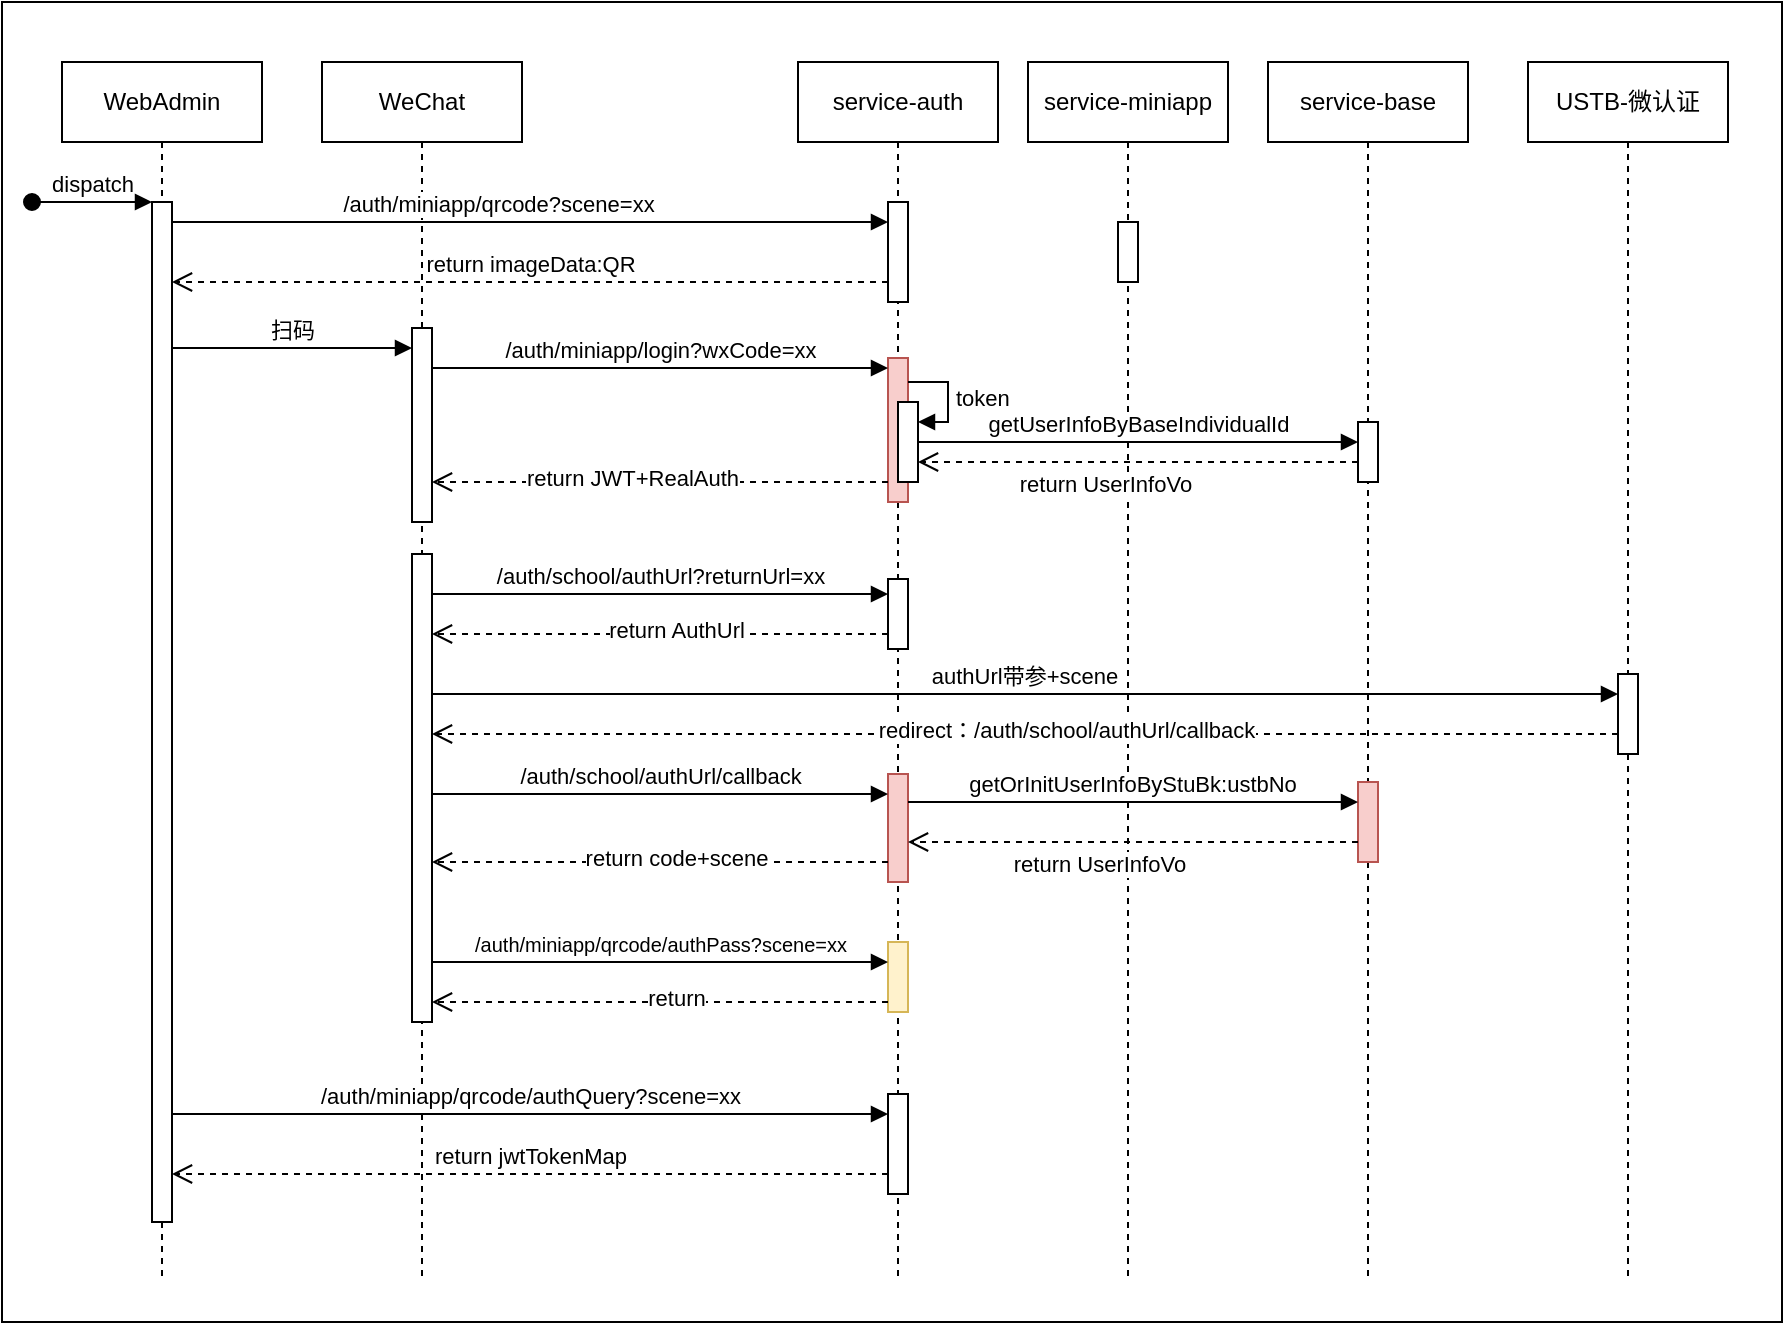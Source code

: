 <mxfile version="21.2.8" type="device">
  <diagram name="Page-1" id="2YBvvXClWsGukQMizWep">
    <mxGraphModel dx="1100" dy="990" grid="1" gridSize="10" guides="1" tooltips="1" connect="1" arrows="1" fold="1" page="1" pageScale="1" pageWidth="850" pageHeight="1100" math="0" shadow="0">
      <root>
        <mxCell id="0" />
        <mxCell id="1" parent="0" />
        <mxCell id="Ql0fOzxGf1UPQFuWu3O6-2" value="" style="rounded=0;whiteSpace=wrap;html=1;fillColor=none;" vertex="1" parent="1">
          <mxGeometry x="10" y="10" width="890" height="660" as="geometry" />
        </mxCell>
        <mxCell id="aM9ryv3xv72pqoxQDRHE-1" value="WebAdmin" style="shape=umlLifeline;perimeter=lifelinePerimeter;whiteSpace=wrap;html=1;container=0;dropTarget=0;collapsible=0;recursiveResize=0;outlineConnect=0;portConstraint=eastwest;newEdgeStyle={&quot;edgeStyle&quot;:&quot;elbowEdgeStyle&quot;,&quot;elbow&quot;:&quot;vertical&quot;,&quot;curved&quot;:0,&quot;rounded&quot;:0};" parent="1" vertex="1">
          <mxGeometry x="40" y="40" width="100" height="610" as="geometry" />
        </mxCell>
        <mxCell id="aM9ryv3xv72pqoxQDRHE-2" value="" style="html=1;points=[];perimeter=orthogonalPerimeter;outlineConnect=0;targetShapes=umlLifeline;portConstraint=eastwest;newEdgeStyle={&quot;edgeStyle&quot;:&quot;elbowEdgeStyle&quot;,&quot;elbow&quot;:&quot;vertical&quot;,&quot;curved&quot;:0,&quot;rounded&quot;:0};" parent="aM9ryv3xv72pqoxQDRHE-1" vertex="1">
          <mxGeometry x="45" y="70" width="10" height="510" as="geometry" />
        </mxCell>
        <mxCell id="aM9ryv3xv72pqoxQDRHE-3" value="dispatch" style="html=1;verticalAlign=bottom;startArrow=oval;endArrow=block;startSize=8;edgeStyle=elbowEdgeStyle;elbow=vertical;curved=0;rounded=0;" parent="aM9ryv3xv72pqoxQDRHE-1" target="aM9ryv3xv72pqoxQDRHE-2" edge="1">
          <mxGeometry relative="1" as="geometry">
            <mxPoint x="-15" y="70" as="sourcePoint" />
          </mxGeometry>
        </mxCell>
        <mxCell id="aM9ryv3xv72pqoxQDRHE-5" value="WeChat" style="shape=umlLifeline;perimeter=lifelinePerimeter;whiteSpace=wrap;html=1;container=0;dropTarget=0;collapsible=0;recursiveResize=0;outlineConnect=0;portConstraint=eastwest;newEdgeStyle={&quot;edgeStyle&quot;:&quot;elbowEdgeStyle&quot;,&quot;elbow&quot;:&quot;vertical&quot;,&quot;curved&quot;:0,&quot;rounded&quot;:0};" parent="1" vertex="1">
          <mxGeometry x="170" y="40" width="100" height="610" as="geometry" />
        </mxCell>
        <mxCell id="aM9ryv3xv72pqoxQDRHE-6" value="" style="html=1;points=[];perimeter=orthogonalPerimeter;outlineConnect=0;targetShapes=umlLifeline;portConstraint=eastwest;newEdgeStyle={&quot;edgeStyle&quot;:&quot;elbowEdgeStyle&quot;,&quot;elbow&quot;:&quot;vertical&quot;,&quot;curved&quot;:0,&quot;rounded&quot;:0};" parent="aM9ryv3xv72pqoxQDRHE-5" vertex="1">
          <mxGeometry x="45" y="133" width="10" height="97" as="geometry" />
        </mxCell>
        <mxCell id="rhNAa3XnDCW6CMJi3sc1-9" value="" style="html=1;points=[];perimeter=orthogonalPerimeter;outlineConnect=0;targetShapes=umlLifeline;portConstraint=eastwest;newEdgeStyle={&quot;edgeStyle&quot;:&quot;elbowEdgeStyle&quot;,&quot;elbow&quot;:&quot;vertical&quot;,&quot;curved&quot;:0,&quot;rounded&quot;:0};" parent="aM9ryv3xv72pqoxQDRHE-5" vertex="1">
          <mxGeometry x="45" y="246" width="10" height="234" as="geometry" />
        </mxCell>
        <mxCell id="aM9ryv3xv72pqoxQDRHE-7" value="/auth/miniapp/qrcode?scene=xx" style="html=1;verticalAlign=bottom;endArrow=block;edgeStyle=elbowEdgeStyle;elbow=vertical;curved=0;rounded=0;" parent="1" source="aM9ryv3xv72pqoxQDRHE-2" target="vACXPowqRHTn4efOU8du-2" edge="1">
          <mxGeometry x="-0.092" relative="1" as="geometry">
            <mxPoint x="195" y="130" as="sourcePoint" />
            <Array as="points">
              <mxPoint x="180" y="120" />
            </Array>
            <mxPoint as="offset" />
          </mxGeometry>
        </mxCell>
        <mxCell id="aM9ryv3xv72pqoxQDRHE-8" value="return imageData:QR" style="html=1;verticalAlign=bottom;endArrow=open;dashed=1;endSize=8;edgeStyle=elbowEdgeStyle;elbow=vertical;curved=0;rounded=0;" parent="1" source="vACXPowqRHTn4efOU8du-2" target="aM9ryv3xv72pqoxQDRHE-2" edge="1">
          <mxGeometry relative="1" as="geometry">
            <mxPoint x="195" y="205" as="targetPoint" />
            <Array as="points">
              <mxPoint x="180" y="150" />
              <mxPoint x="190" y="280" />
            </Array>
          </mxGeometry>
        </mxCell>
        <mxCell id="vACXPowqRHTn4efOU8du-1" value="service-auth" style="shape=umlLifeline;perimeter=lifelinePerimeter;whiteSpace=wrap;html=1;container=0;dropTarget=0;collapsible=0;recursiveResize=0;outlineConnect=0;portConstraint=eastwest;newEdgeStyle={&quot;edgeStyle&quot;:&quot;elbowEdgeStyle&quot;,&quot;elbow&quot;:&quot;vertical&quot;,&quot;curved&quot;:0,&quot;rounded&quot;:0};" parent="1" vertex="1">
          <mxGeometry x="408" y="40" width="100" height="610" as="geometry" />
        </mxCell>
        <mxCell id="vACXPowqRHTn4efOU8du-2" value="" style="html=1;points=[];perimeter=orthogonalPerimeter;outlineConnect=0;targetShapes=umlLifeline;portConstraint=eastwest;newEdgeStyle={&quot;edgeStyle&quot;:&quot;elbowEdgeStyle&quot;,&quot;elbow&quot;:&quot;vertical&quot;,&quot;curved&quot;:0,&quot;rounded&quot;:0};" parent="vACXPowqRHTn4efOU8du-1" vertex="1">
          <mxGeometry x="45" y="70" width="10" height="50" as="geometry" />
        </mxCell>
        <mxCell id="rhNAa3XnDCW6CMJi3sc1-2" value="" style="html=1;points=[];perimeter=orthogonalPerimeter;outlineConnect=0;targetShapes=umlLifeline;portConstraint=eastwest;newEdgeStyle={&quot;edgeStyle&quot;:&quot;elbowEdgeStyle&quot;,&quot;elbow&quot;:&quot;vertical&quot;,&quot;curved&quot;:0,&quot;rounded&quot;:0};" parent="vACXPowqRHTn4efOU8du-1" vertex="1">
          <mxGeometry x="45" y="516" width="10" height="50" as="geometry" />
        </mxCell>
        <mxCell id="rhNAa3XnDCW6CMJi3sc1-5" value="" style="html=1;points=[];perimeter=orthogonalPerimeter;outlineConnect=0;targetShapes=umlLifeline;portConstraint=eastwest;newEdgeStyle={&quot;edgeStyle&quot;:&quot;elbowEdgeStyle&quot;,&quot;elbow&quot;:&quot;vertical&quot;,&quot;curved&quot;:0,&quot;rounded&quot;:0};fillColor=#f8cecc;strokeColor=#b85450;" parent="vACXPowqRHTn4efOU8du-1" vertex="1">
          <mxGeometry x="45" y="148" width="10" height="72" as="geometry" />
        </mxCell>
        <mxCell id="rhNAa3XnDCW6CMJi3sc1-11" value="" style="html=1;points=[];perimeter=orthogonalPerimeter;outlineConnect=0;targetShapes=umlLifeline;portConstraint=eastwest;newEdgeStyle={&quot;edgeStyle&quot;:&quot;elbowEdgeStyle&quot;,&quot;elbow&quot;:&quot;vertical&quot;,&quot;curved&quot;:0,&quot;rounded&quot;:0};" parent="vACXPowqRHTn4efOU8du-1" vertex="1">
          <mxGeometry x="45" y="258.5" width="10" height="35" as="geometry" />
        </mxCell>
        <mxCell id="rhNAa3XnDCW6CMJi3sc1-15" value="" style="html=1;points=[];perimeter=orthogonalPerimeter;outlineConnect=0;targetShapes=umlLifeline;portConstraint=eastwest;newEdgeStyle={&quot;edgeStyle&quot;:&quot;elbowEdgeStyle&quot;,&quot;elbow&quot;:&quot;vertical&quot;,&quot;curved&quot;:0,&quot;rounded&quot;:0};fillColor=#f8cecc;strokeColor=#b85450;" parent="vACXPowqRHTn4efOU8du-1" vertex="1">
          <mxGeometry x="45" y="356" width="10" height="54" as="geometry" />
        </mxCell>
        <mxCell id="rhNAa3XnDCW6CMJi3sc1-20" value="" style="html=1;points=[];perimeter=orthogonalPerimeter;outlineConnect=0;targetShapes=umlLifeline;portConstraint=eastwest;newEdgeStyle={&quot;edgeStyle&quot;:&quot;elbowEdgeStyle&quot;,&quot;elbow&quot;:&quot;vertical&quot;,&quot;curved&quot;:0,&quot;rounded&quot;:0};" parent="vACXPowqRHTn4efOU8du-1" vertex="1">
          <mxGeometry x="50" y="170" width="10" height="40" as="geometry" />
        </mxCell>
        <mxCell id="rhNAa3XnDCW6CMJi3sc1-21" value="token" style="html=1;align=left;spacingLeft=2;endArrow=block;rounded=0;edgeStyle=orthogonalEdgeStyle;curved=0;rounded=0;" parent="vACXPowqRHTn4efOU8du-1" source="rhNAa3XnDCW6CMJi3sc1-5" target="rhNAa3XnDCW6CMJi3sc1-20" edge="1">
          <mxGeometry relative="1" as="geometry">
            <mxPoint x="90" y="123" as="sourcePoint" />
            <Array as="points">
              <mxPoint x="75" y="160" />
              <mxPoint x="75" y="180" />
            </Array>
          </mxGeometry>
        </mxCell>
        <mxCell id="rhNAa3XnDCW6CMJi3sc1-26" value="" style="html=1;points=[];perimeter=orthogonalPerimeter;outlineConnect=0;targetShapes=umlLifeline;portConstraint=eastwest;newEdgeStyle={&quot;edgeStyle&quot;:&quot;elbowEdgeStyle&quot;,&quot;elbow&quot;:&quot;vertical&quot;,&quot;curved&quot;:0,&quot;rounded&quot;:0};fillColor=#fff2cc;strokeColor=#d6b656;" parent="vACXPowqRHTn4efOU8du-1" vertex="1">
          <mxGeometry x="45" y="440" width="10" height="35" as="geometry" />
        </mxCell>
        <mxCell id="vACXPowqRHTn4efOU8du-3" value="service-miniapp" style="shape=umlLifeline;perimeter=lifelinePerimeter;whiteSpace=wrap;html=1;container=0;dropTarget=0;collapsible=0;recursiveResize=0;outlineConnect=0;portConstraint=eastwest;newEdgeStyle={&quot;edgeStyle&quot;:&quot;elbowEdgeStyle&quot;,&quot;elbow&quot;:&quot;vertical&quot;,&quot;curved&quot;:0,&quot;rounded&quot;:0};" parent="1" vertex="1">
          <mxGeometry x="523" y="40" width="100" height="610" as="geometry" />
        </mxCell>
        <mxCell id="vACXPowqRHTn4efOU8du-4" value="" style="html=1;points=[];perimeter=orthogonalPerimeter;outlineConnect=0;targetShapes=umlLifeline;portConstraint=eastwest;newEdgeStyle={&quot;edgeStyle&quot;:&quot;elbowEdgeStyle&quot;,&quot;elbow&quot;:&quot;vertical&quot;,&quot;curved&quot;:0,&quot;rounded&quot;:0};" parent="vACXPowqRHTn4efOU8du-3" vertex="1">
          <mxGeometry x="45" y="80" width="10" height="30" as="geometry" />
        </mxCell>
        <mxCell id="vACXPowqRHTn4efOU8du-5" value="service-base" style="shape=umlLifeline;perimeter=lifelinePerimeter;whiteSpace=wrap;html=1;container=0;dropTarget=0;collapsible=0;recursiveResize=0;outlineConnect=0;portConstraint=eastwest;newEdgeStyle={&quot;edgeStyle&quot;:&quot;elbowEdgeStyle&quot;,&quot;elbow&quot;:&quot;vertical&quot;,&quot;curved&quot;:0,&quot;rounded&quot;:0};" parent="1" vertex="1">
          <mxGeometry x="643" y="40" width="100" height="610" as="geometry" />
        </mxCell>
        <mxCell id="vACXPowqRHTn4efOU8du-6" value="" style="html=1;points=[];perimeter=orthogonalPerimeter;outlineConnect=0;targetShapes=umlLifeline;portConstraint=eastwest;newEdgeStyle={&quot;edgeStyle&quot;:&quot;elbowEdgeStyle&quot;,&quot;elbow&quot;:&quot;vertical&quot;,&quot;curved&quot;:0,&quot;rounded&quot;:0};" parent="vACXPowqRHTn4efOU8du-5" vertex="1">
          <mxGeometry x="45" y="180" width="10" height="30" as="geometry" />
        </mxCell>
        <mxCell id="rhNAa3XnDCW6CMJi3sc1-29" value="" style="html=1;points=[];perimeter=orthogonalPerimeter;outlineConnect=0;targetShapes=umlLifeline;portConstraint=eastwest;newEdgeStyle={&quot;edgeStyle&quot;:&quot;elbowEdgeStyle&quot;,&quot;elbow&quot;:&quot;vertical&quot;,&quot;curved&quot;:0,&quot;rounded&quot;:0};fillColor=#f8cecc;strokeColor=#b85450;" parent="vACXPowqRHTn4efOU8du-5" vertex="1">
          <mxGeometry x="45" y="360" width="10" height="40" as="geometry" />
        </mxCell>
        <mxCell id="vACXPowqRHTn4efOU8du-7" value="/auth/miniapp/qrcode/authQuery?scene=xx" style="html=1;verticalAlign=bottom;endArrow=block;edgeStyle=elbowEdgeStyle;elbow=vertical;curved=0;rounded=0;" parent="1" target="rhNAa3XnDCW6CMJi3sc1-2" edge="1">
          <mxGeometry width="80" relative="1" as="geometry">
            <mxPoint x="95" y="566" as="sourcePoint" />
            <mxPoint x="210" y="565.5" as="targetPoint" />
            <Array as="points">
              <mxPoint x="360" y="566" />
            </Array>
            <mxPoint as="offset" />
          </mxGeometry>
        </mxCell>
        <mxCell id="rhNAa3XnDCW6CMJi3sc1-1" value="return&amp;nbsp;jwtTokenMap" style="html=1;verticalAlign=bottom;endArrow=open;dashed=1;endSize=8;edgeStyle=elbowEdgeStyle;elbow=vertical;curved=0;rounded=0;" parent="1" source="rhNAa3XnDCW6CMJi3sc1-2" edge="1">
          <mxGeometry x="0.002" relative="1" as="geometry">
            <mxPoint x="95" y="596" as="targetPoint" />
            <Array as="points">
              <mxPoint x="185" y="596" />
              <mxPoint x="195" y="726" />
            </Array>
            <mxPoint x="410" y="596" as="sourcePoint" />
            <mxPoint as="offset" />
          </mxGeometry>
        </mxCell>
        <mxCell id="rhNAa3XnDCW6CMJi3sc1-3" value="扫码" style="html=1;verticalAlign=bottom;endArrow=block;edgeStyle=elbowEdgeStyle;elbow=vertical;curved=0;rounded=0;" parent="1" target="aM9ryv3xv72pqoxQDRHE-6" edge="1">
          <mxGeometry width="80" relative="1" as="geometry">
            <mxPoint x="95" y="183" as="sourcePoint" />
            <mxPoint x="410" y="313" as="targetPoint" />
            <Array as="points">
              <mxPoint x="180" y="183" />
            </Array>
            <mxPoint as="offset" />
          </mxGeometry>
        </mxCell>
        <mxCell id="rhNAa3XnDCW6CMJi3sc1-4" value="return JWT+RealAuth" style="html=1;verticalAlign=bottom;endArrow=open;dashed=1;endSize=8;edgeStyle=elbowEdgeStyle;elbow=vertical;curved=0;rounded=0;" parent="1" source="rhNAa3XnDCW6CMJi3sc1-5" target="aM9ryv3xv72pqoxQDRHE-6" edge="1">
          <mxGeometry x="0.128" y="7" relative="1" as="geometry">
            <mxPoint x="370" y="213" as="sourcePoint" />
            <mxPoint x="290" y="213" as="targetPoint" />
            <Array as="points">
              <mxPoint x="320" y="250" />
            </Array>
            <mxPoint as="offset" />
          </mxGeometry>
        </mxCell>
        <mxCell id="rhNAa3XnDCW6CMJi3sc1-6" value="/auth/miniapp/login?wxCode=xx" style="html=1;verticalAlign=bottom;endArrow=block;edgeStyle=elbowEdgeStyle;elbow=vertical;curved=0;rounded=0;" parent="1" source="aM9ryv3xv72pqoxQDRHE-6" target="rhNAa3XnDCW6CMJi3sc1-5" edge="1">
          <mxGeometry x="-0.002" width="80" relative="1" as="geometry">
            <mxPoint x="230" y="193" as="sourcePoint" />
            <mxPoint x="350" y="193" as="targetPoint" />
            <Array as="points">
              <mxPoint x="315" y="193" />
            </Array>
            <mxPoint as="offset" />
          </mxGeometry>
        </mxCell>
        <mxCell id="rhNAa3XnDCW6CMJi3sc1-7" value="USTB-微认证" style="shape=umlLifeline;perimeter=lifelinePerimeter;whiteSpace=wrap;html=1;container=0;dropTarget=0;collapsible=0;recursiveResize=0;outlineConnect=0;portConstraint=eastwest;newEdgeStyle={&quot;edgeStyle&quot;:&quot;elbowEdgeStyle&quot;,&quot;elbow&quot;:&quot;vertical&quot;,&quot;curved&quot;:0,&quot;rounded&quot;:0};" parent="1" vertex="1">
          <mxGeometry x="773" y="40" width="100" height="610" as="geometry" />
        </mxCell>
        <mxCell id="rhNAa3XnDCW6CMJi3sc1-8" value="" style="html=1;points=[];perimeter=orthogonalPerimeter;outlineConnect=0;targetShapes=umlLifeline;portConstraint=eastwest;newEdgeStyle={&quot;edgeStyle&quot;:&quot;elbowEdgeStyle&quot;,&quot;elbow&quot;:&quot;vertical&quot;,&quot;curved&quot;:0,&quot;rounded&quot;:0};" parent="rhNAa3XnDCW6CMJi3sc1-7" vertex="1">
          <mxGeometry x="45" y="306" width="10" height="40" as="geometry" />
        </mxCell>
        <mxCell id="rhNAa3XnDCW6CMJi3sc1-10" value="/auth/school/authUrl?returnUrl=xx" style="html=1;verticalAlign=bottom;endArrow=block;edgeStyle=elbowEdgeStyle;elbow=vertical;curved=0;rounded=0;" parent="1" source="rhNAa3XnDCW6CMJi3sc1-9" target="rhNAa3XnDCW6CMJi3sc1-11" edge="1">
          <mxGeometry x="-0.004" width="80" relative="1" as="geometry">
            <mxPoint x="225" y="236" as="sourcePoint" />
            <mxPoint x="420" y="236" as="targetPoint" />
            <Array as="points">
              <mxPoint x="300" y="306" />
              <mxPoint x="315" y="236" />
            </Array>
            <mxPoint as="offset" />
          </mxGeometry>
        </mxCell>
        <mxCell id="rhNAa3XnDCW6CMJi3sc1-12" value="return AuthUrl" style="html=1;verticalAlign=bottom;endArrow=open;dashed=1;endSize=8;edgeStyle=elbowEdgeStyle;elbow=vertical;curved=0;rounded=0;" parent="1" source="rhNAa3XnDCW6CMJi3sc1-11" target="rhNAa3XnDCW6CMJi3sc1-9" edge="1">
          <mxGeometry x="-0.067" y="7" relative="1" as="geometry">
            <mxPoint x="425" y="326" as="sourcePoint" />
            <mxPoint x="230" y="326" as="targetPoint" />
            <Array as="points">
              <mxPoint x="325" y="326" />
            </Array>
            <mxPoint as="offset" />
          </mxGeometry>
        </mxCell>
        <mxCell id="rhNAa3XnDCW6CMJi3sc1-13" value="authUrl带参+scene" style="html=1;verticalAlign=bottom;endArrow=block;edgeStyle=elbowEdgeStyle;elbow=vertical;curved=0;rounded=0;" parent="1" source="rhNAa3XnDCW6CMJi3sc1-9" target="rhNAa3XnDCW6CMJi3sc1-8" edge="1">
          <mxGeometry x="-0.004" width="80" relative="1" as="geometry">
            <mxPoint x="230" y="356" as="sourcePoint" />
            <mxPoint x="425" y="356" as="targetPoint" />
            <Array as="points">
              <mxPoint x="305" y="356" />
              <mxPoint x="320" y="286" />
            </Array>
            <mxPoint as="offset" />
          </mxGeometry>
        </mxCell>
        <mxCell id="rhNAa3XnDCW6CMJi3sc1-14" value="redirect：/auth/school/authUrl/callback" style="html=1;verticalAlign=bottom;endArrow=open;dashed=1;endSize=8;edgeStyle=elbowEdgeStyle;elbow=vertical;curved=0;rounded=0;" parent="1" source="rhNAa3XnDCW6CMJi3sc1-8" target="rhNAa3XnDCW6CMJi3sc1-9" edge="1">
          <mxGeometry x="-0.067" y="7" relative="1" as="geometry">
            <mxPoint x="665" y="376" as="sourcePoint" />
            <mxPoint x="470" y="376" as="targetPoint" />
            <Array as="points">
              <mxPoint x="570" y="376" />
            </Array>
            <mxPoint as="offset" />
          </mxGeometry>
        </mxCell>
        <mxCell id="rhNAa3XnDCW6CMJi3sc1-16" value="/auth/school/authUrl/callback" style="html=1;verticalAlign=bottom;endArrow=block;edgeStyle=elbowEdgeStyle;elbow=vertical;curved=0;rounded=0;" parent="1" source="rhNAa3XnDCW6CMJi3sc1-9" target="rhNAa3XnDCW6CMJi3sc1-15" edge="1">
          <mxGeometry x="-0.003" width="80" relative="1" as="geometry">
            <mxPoint x="230" y="406" as="sourcePoint" />
            <mxPoint x="415" y="406" as="targetPoint" />
            <Array as="points">
              <mxPoint x="295" y="406" />
              <mxPoint x="310" y="336" />
            </Array>
            <mxPoint as="offset" />
          </mxGeometry>
        </mxCell>
        <mxCell id="rhNAa3XnDCW6CMJi3sc1-17" value="return code+scene" style="html=1;verticalAlign=bottom;endArrow=open;dashed=1;endSize=8;edgeStyle=elbowEdgeStyle;elbow=vertical;curved=0;rounded=0;" parent="1" source="rhNAa3XnDCW6CMJi3sc1-15" target="rhNAa3XnDCW6CMJi3sc1-9" edge="1">
          <mxGeometry x="-0.067" y="7" relative="1" as="geometry">
            <mxPoint x="415" y="426" as="sourcePoint" />
            <mxPoint x="250" y="426" as="targetPoint" />
            <Array as="points">
              <mxPoint x="420" y="440" />
              <mxPoint x="320" y="426" />
            </Array>
            <mxPoint as="offset" />
          </mxGeometry>
        </mxCell>
        <mxCell id="rhNAa3XnDCW6CMJi3sc1-22" value="getUserInfoByBaseIndividualId" style="html=1;verticalAlign=bottom;endArrow=block;edgeStyle=elbowEdgeStyle;elbow=vertical;curved=0;rounded=0;" parent="1" source="rhNAa3XnDCW6CMJi3sc1-20" target="vACXPowqRHTn4efOU8du-6" edge="1">
          <mxGeometry x="-0.003" width="80" relative="1" as="geometry">
            <mxPoint x="483" y="230" as="sourcePoint" />
            <mxPoint x="678" y="230" as="targetPoint" />
            <Array as="points">
              <mxPoint x="553" y="230" />
              <mxPoint x="568" y="160" />
            </Array>
            <mxPoint as="offset" />
          </mxGeometry>
        </mxCell>
        <mxCell id="rhNAa3XnDCW6CMJi3sc1-25" value="return&amp;nbsp;UserInfoVo&amp;nbsp;" style="html=1;verticalAlign=bottom;endArrow=open;dashed=1;endSize=8;edgeStyle=elbowEdgeStyle;elbow=vertical;curved=0;rounded=0;" parent="1" source="vACXPowqRHTn4efOU8du-6" target="rhNAa3XnDCW6CMJi3sc1-20" edge="1">
          <mxGeometry x="0.136" y="20" relative="1" as="geometry">
            <mxPoint x="670.5" y="240" as="sourcePoint" />
            <mxPoint x="475.5" y="240" as="targetPoint" />
            <Array as="points">
              <mxPoint x="570.5" y="240" />
            </Array>
            <mxPoint as="offset" />
          </mxGeometry>
        </mxCell>
        <mxCell id="rhNAa3XnDCW6CMJi3sc1-27" value="&lt;font style=&quot;font-size: 10px;&quot;&gt;/auth/miniapp/qrcode/authPass?scene=xx&lt;/font&gt;" style="html=1;verticalAlign=bottom;endArrow=block;edgeStyle=elbowEdgeStyle;elbow=vertical;curved=0;rounded=0;" parent="1" source="rhNAa3XnDCW6CMJi3sc1-9" target="rhNAa3XnDCW6CMJi3sc1-26" edge="1">
          <mxGeometry x="-0.003" width="80" relative="1" as="geometry">
            <mxPoint x="225" y="490" as="sourcePoint" />
            <mxPoint x="448" y="490" as="targetPoint" />
            <Array as="points">
              <mxPoint x="328" y="490" />
              <mxPoint x="343" y="420" />
            </Array>
            <mxPoint as="offset" />
          </mxGeometry>
        </mxCell>
        <mxCell id="rhNAa3XnDCW6CMJi3sc1-28" value="return" style="html=1;verticalAlign=bottom;endArrow=open;dashed=1;endSize=8;edgeStyle=elbowEdgeStyle;elbow=vertical;curved=0;rounded=0;" parent="1" source="rhNAa3XnDCW6CMJi3sc1-26" target="rhNAa3XnDCW6CMJi3sc1-9" edge="1">
          <mxGeometry x="-0.067" y="7" relative="1" as="geometry">
            <mxPoint x="448" y="510" as="sourcePoint" />
            <mxPoint x="225" y="510" as="targetPoint" />
            <Array as="points">
              <mxPoint x="353" y="510" />
            </Array>
            <mxPoint as="offset" />
          </mxGeometry>
        </mxCell>
        <mxCell id="rhNAa3XnDCW6CMJi3sc1-30" value="&lt;font style=&quot;font-size: 11px;&quot;&gt;getOrInitUserInfoByStuBk:ustbNo&lt;/font&gt;" style="html=1;verticalAlign=bottom;endArrow=block;edgeStyle=elbowEdgeStyle;elbow=vertical;curved=0;rounded=0;" parent="1" source="rhNAa3XnDCW6CMJi3sc1-15" target="rhNAa3XnDCW6CMJi3sc1-29" edge="1">
          <mxGeometry x="-0.003" width="80" relative="1" as="geometry">
            <mxPoint x="463" y="400" as="sourcePoint" />
            <mxPoint x="683" y="400" as="targetPoint" />
            <Array as="points">
              <mxPoint x="600" y="410" />
              <mxPoint x="548" y="400" />
              <mxPoint x="563" y="330" />
            </Array>
            <mxPoint as="offset" />
          </mxGeometry>
        </mxCell>
        <mxCell id="rhNAa3XnDCW6CMJi3sc1-31" value="return&amp;nbsp;UserInfoVo&amp;nbsp;" style="html=1;verticalAlign=bottom;endArrow=open;dashed=1;endSize=8;edgeStyle=elbowEdgeStyle;elbow=vertical;curved=0;rounded=0;" parent="1" source="rhNAa3XnDCW6CMJi3sc1-29" edge="1">
          <mxGeometry x="0.136" y="20" relative="1" as="geometry">
            <mxPoint x="683" y="430" as="sourcePoint" />
            <mxPoint x="463" y="430" as="targetPoint" />
            <Array as="points">
              <mxPoint x="565.5" y="430" />
            </Array>
            <mxPoint as="offset" />
          </mxGeometry>
        </mxCell>
      </root>
    </mxGraphModel>
  </diagram>
</mxfile>
